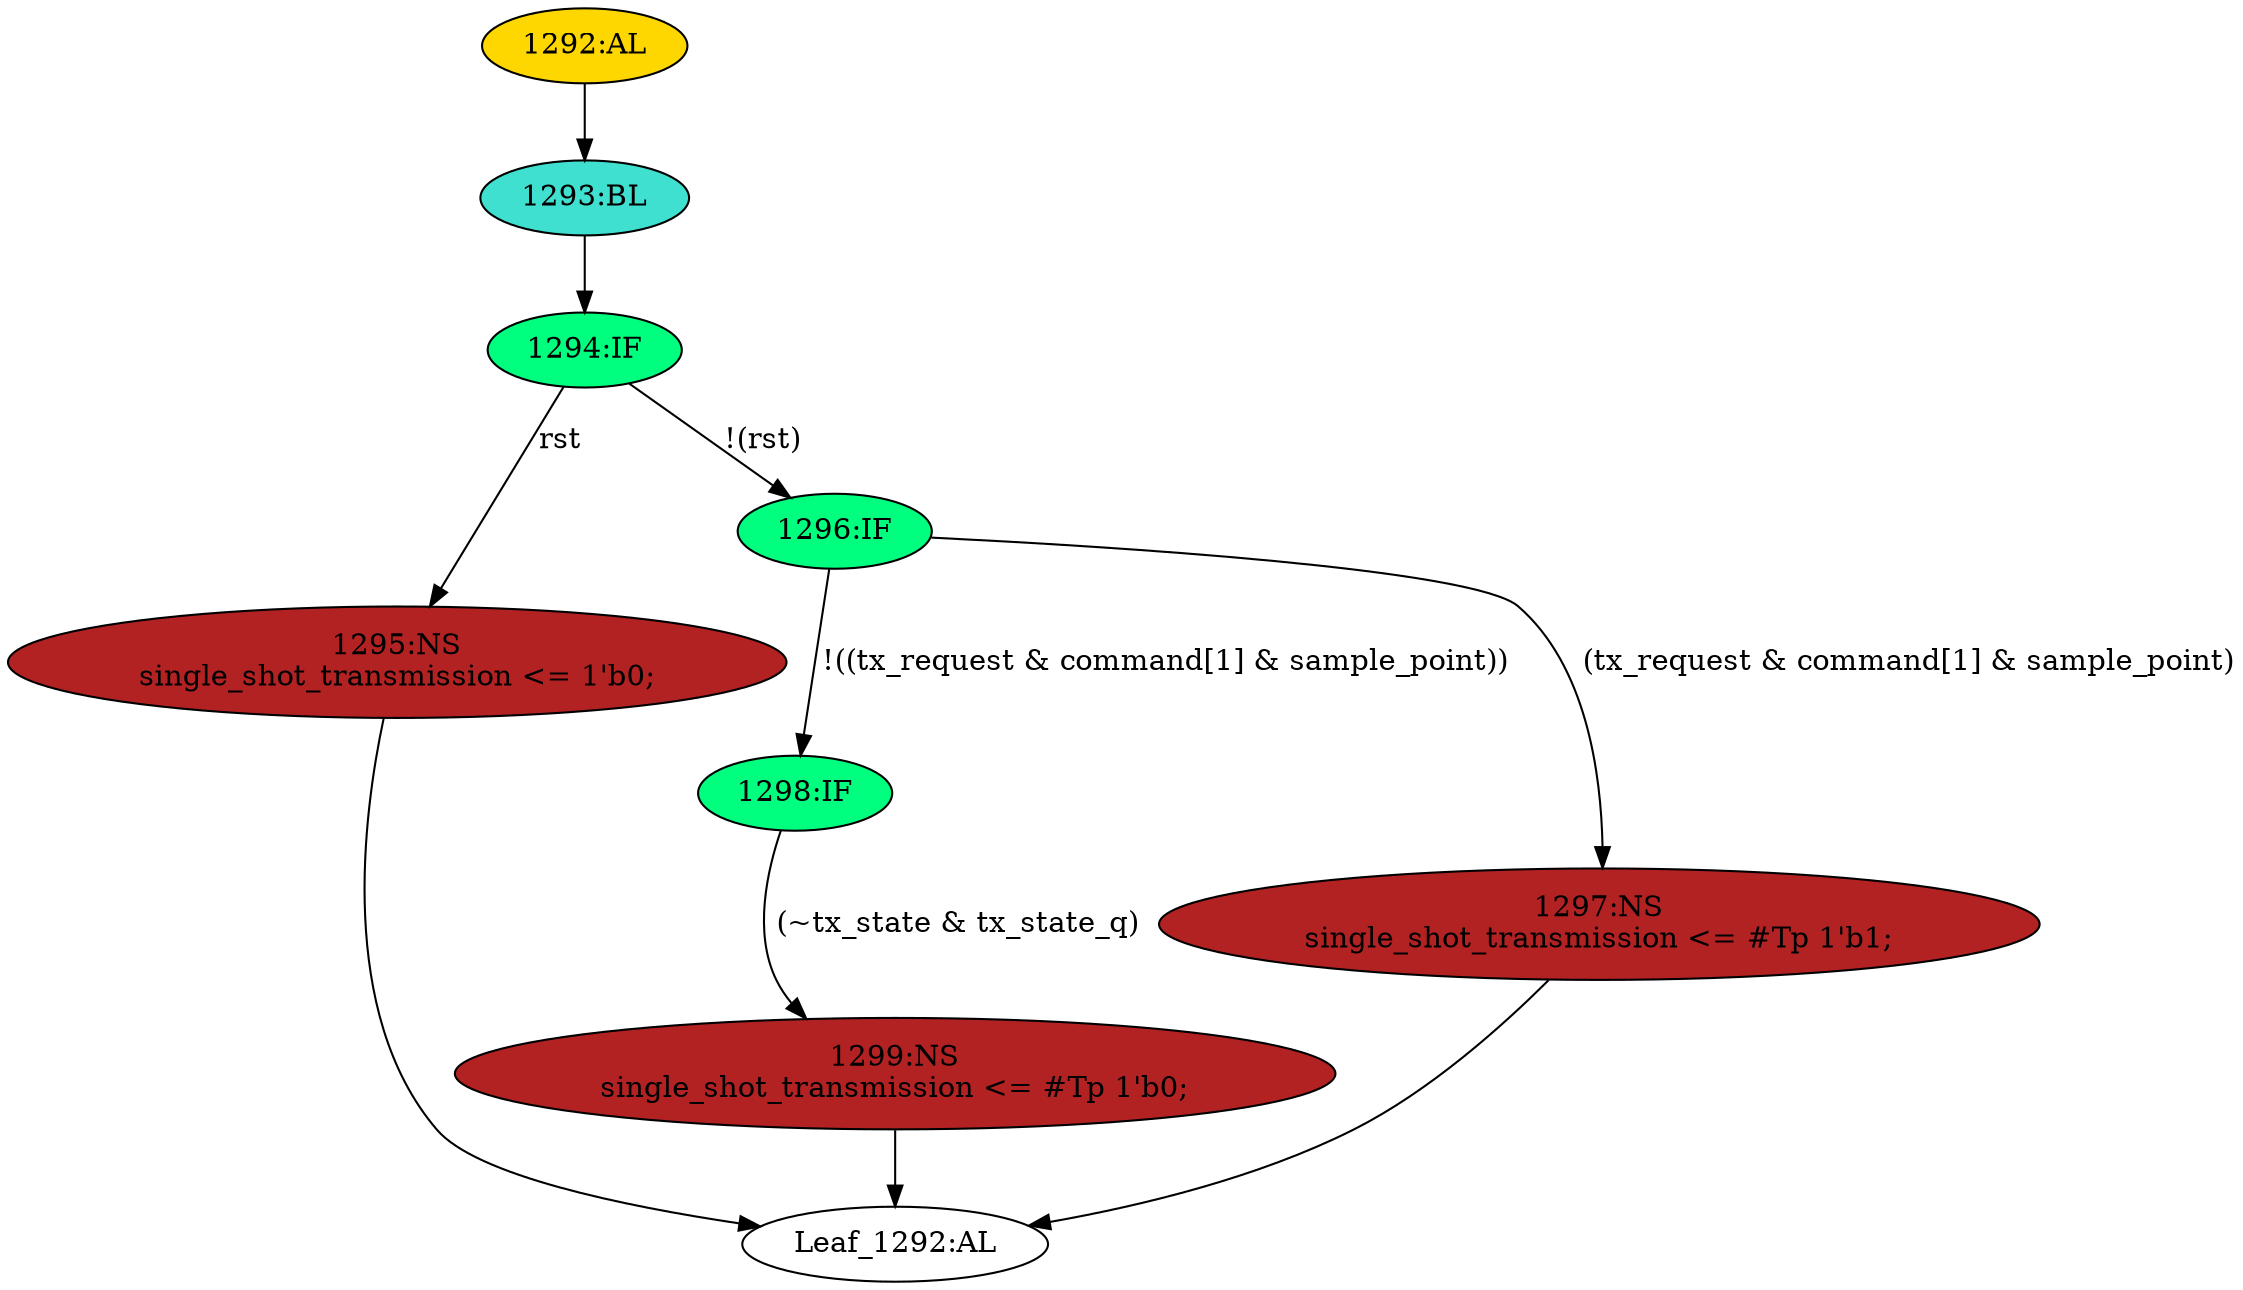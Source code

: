strict digraph "" {
	node [label="\N"];
	"1298:IF"	 [ast="<pyverilog.vparser.ast.IfStatement object at 0x7fd77332fb10>",
		fillcolor=springgreen,
		label="1298:IF",
		statements="[]",
		style=filled,
		typ=IfStatement];
	"1299:NS"	 [ast="<pyverilog.vparser.ast.NonblockingSubstitution object at 0x7fd77332fbd0>",
		fillcolor=firebrick,
		label="1299:NS
single_shot_transmission <= #Tp 1'b0;",
		statements="[<pyverilog.vparser.ast.NonblockingSubstitution object at 0x7fd77332fbd0>]",
		style=filled,
		typ=NonblockingSubstitution];
	"1298:IF" -> "1299:NS"	 [cond="['tx_state', 'tx_state_q']",
		label="(~tx_state & tx_state_q)",
		lineno=1298];
	"1297:NS"	 [ast="<pyverilog.vparser.ast.NonblockingSubstitution object at 0x7fd77332ff50>",
		fillcolor=firebrick,
		label="1297:NS
single_shot_transmission <= #Tp 1'b1;",
		statements="[<pyverilog.vparser.ast.NonblockingSubstitution object at 0x7fd77332ff50>]",
		style=filled,
		typ=NonblockingSubstitution];
	"Leaf_1292:AL"	 [def_var="['single_shot_transmission']",
		label="Leaf_1292:AL"];
	"1297:NS" -> "Leaf_1292:AL"	 [cond="[]",
		lineno=None];
	"1293:BL"	 [ast="<pyverilog.vparser.ast.Block object at 0x7fd7733451d0>",
		fillcolor=turquoise,
		label="1293:BL",
		statements="[]",
		style=filled,
		typ=Block];
	"1294:IF"	 [ast="<pyverilog.vparser.ast.IfStatement object at 0x7fd773345210>",
		fillcolor=springgreen,
		label="1294:IF",
		statements="[]",
		style=filled,
		typ=IfStatement];
	"1293:BL" -> "1294:IF"	 [cond="[]",
		lineno=None];
	"1292:AL"	 [ast="<pyverilog.vparser.ast.Always object at 0x7fd773345690>",
		clk_sens=True,
		fillcolor=gold,
		label="1292:AL",
		sens="['clk', 'rst']",
		statements="[]",
		style=filled,
		typ=Always,
		use_var="['sample_point', 'tx_request', 'command', 'tx_state', 'rst', 'tx_state_q']"];
	"1292:AL" -> "1293:BL"	 [cond="[]",
		lineno=None];
	"1299:NS" -> "Leaf_1292:AL"	 [cond="[]",
		lineno=None];
	"1295:NS"	 [ast="<pyverilog.vparser.ast.NonblockingSubstitution object at 0x7fd773345490>",
		fillcolor=firebrick,
		label="1295:NS
single_shot_transmission <= 1'b0;",
		statements="[<pyverilog.vparser.ast.NonblockingSubstitution object at 0x7fd773345490>]",
		style=filled,
		typ=NonblockingSubstitution];
	"1295:NS" -> "Leaf_1292:AL"	 [cond="[]",
		lineno=None];
	"1296:IF"	 [ast="<pyverilog.vparser.ast.IfStatement object at 0x7fd773345250>",
		fillcolor=springgreen,
		label="1296:IF",
		statements="[]",
		style=filled,
		typ=IfStatement];
	"1296:IF" -> "1298:IF"	 [cond="['tx_request', 'command', 'sample_point']",
		label="!((tx_request & command[1] & sample_point))",
		lineno=1296];
	"1296:IF" -> "1297:NS"	 [cond="['tx_request', 'command', 'sample_point']",
		label="(tx_request & command[1] & sample_point)",
		lineno=1296];
	"1294:IF" -> "1295:NS"	 [cond="['rst']",
		label=rst,
		lineno=1294];
	"1294:IF" -> "1296:IF"	 [cond="['rst']",
		label="!(rst)",
		lineno=1294];
}
